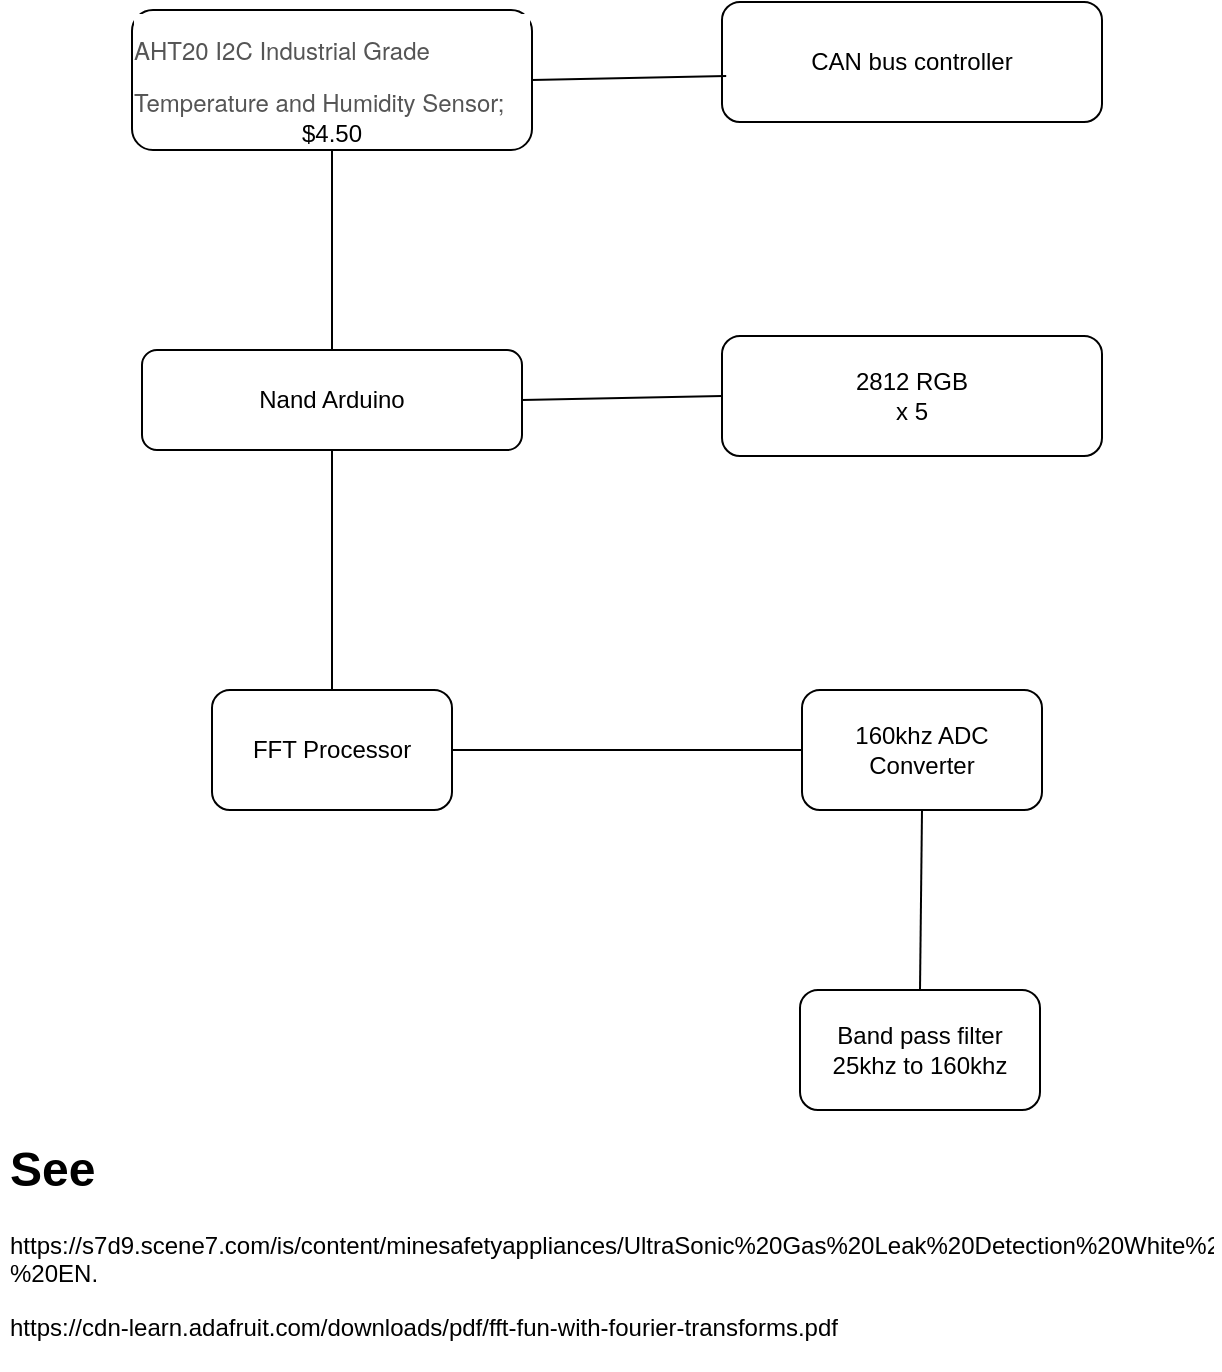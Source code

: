 <mxfile version="21.6.8" type="github">
  <diagram name="System Diagram" id="REXDehKOPjA3kCP1-Vr5">
    <mxGraphModel dx="1034" dy="525" grid="1" gridSize="10" guides="1" tooltips="1" connect="1" arrows="1" fold="1" page="1" pageScale="1" pageWidth="827" pageHeight="1169" math="0" shadow="0">
      <root>
        <mxCell id="0" />
        <mxCell id="1" parent="0" />
        <mxCell id="bLqRKyoKHCjXw3vhj1Xr-1" value="&lt;h1 style=&quot;box-sizing: border-box; margin: 0px; font-family: Montserrat, &amp;quot;Helvetica Neue&amp;quot;, Helvetica, Arial, sans-serif; font-weight: 400; line-height: 1.1; color: rgb(85, 85, 85); text-align: start; background-color: rgb(255, 255, 255);&quot; class=&quot;hidden-sm hidden-xs&quot;&gt;&lt;font style=&quot;font-size: 12px;&quot;&gt;AHT20 I2C Industrial Grade Temperature and Humidity Sensor;&lt;/font&gt;&lt;br&gt;&lt;/h1&gt;&lt;div&gt;&lt;font style=&quot;font-size: 12px;&quot;&gt;$4.50&lt;br&gt;&lt;/font&gt;&lt;/div&gt;" style="rounded=1;whiteSpace=wrap;html=1;" vertex="1" parent="1">
          <mxGeometry x="175" y="80" width="200" height="70" as="geometry" />
        </mxCell>
        <mxCell id="bLqRKyoKHCjXw3vhj1Xr-3" value="Nand Arduino" style="rounded=1;whiteSpace=wrap;html=1;" vertex="1" parent="1">
          <mxGeometry x="180" y="250" width="190" height="50" as="geometry" />
        </mxCell>
        <mxCell id="bLqRKyoKHCjXw3vhj1Xr-4" value="CAN bus controller" style="rounded=1;whiteSpace=wrap;html=1;" vertex="1" parent="1">
          <mxGeometry x="470" y="76" width="190" height="60" as="geometry" />
        </mxCell>
        <mxCell id="bLqRKyoKHCjXw3vhj1Xr-5" value="2812 RGB&lt;br&gt;x 5" style="rounded=1;whiteSpace=wrap;html=1;" vertex="1" parent="1">
          <mxGeometry x="470" y="243" width="190" height="60" as="geometry" />
        </mxCell>
        <mxCell id="bLqRKyoKHCjXw3vhj1Xr-6" value="FFT Processor" style="rounded=1;whiteSpace=wrap;html=1;" vertex="1" parent="1">
          <mxGeometry x="215" y="420" width="120" height="60" as="geometry" />
        </mxCell>
        <mxCell id="bLqRKyoKHCjXw3vhj1Xr-7" value="160khz ADC&lt;br&gt;Converter" style="rounded=1;whiteSpace=wrap;html=1;" vertex="1" parent="1">
          <mxGeometry x="510" y="420" width="120" height="60" as="geometry" />
        </mxCell>
        <mxCell id="bLqRKyoKHCjXw3vhj1Xr-8" value="Band pass filter&lt;br&gt;25khz to 160khz" style="rounded=1;whiteSpace=wrap;html=1;" vertex="1" parent="1">
          <mxGeometry x="509" y="570" width="120" height="60" as="geometry" />
        </mxCell>
        <mxCell id="bLqRKyoKHCjXw3vhj1Xr-10" value="&lt;h1&gt;See&lt;/h1&gt;&lt;p&gt;https://s7d9.scene7.com/is/content/minesafetyappliances/UltraSonic%20Gas%20Leak%20Detection%20White%20Paper%20-%20EN.&lt;/p&gt;&lt;p&gt;https://cdn-learn.adafruit.com/downloads/pdf/fft-fun-with-fourier-transforms.pdf&lt;br&gt;&lt;/p&gt;" style="text;html=1;strokeColor=none;fillColor=none;spacing=5;spacingTop=-20;whiteSpace=wrap;overflow=hidden;rounded=0;" vertex="1" parent="1">
          <mxGeometry x="109" y="640" width="610" height="120" as="geometry" />
        </mxCell>
        <mxCell id="bLqRKyoKHCjXw3vhj1Xr-11" value="" style="endArrow=none;html=1;rounded=0;exitX=1;exitY=0.5;exitDx=0;exitDy=0;entryX=0;entryY=0.5;entryDx=0;entryDy=0;" edge="1" parent="1" source="bLqRKyoKHCjXw3vhj1Xr-6" target="bLqRKyoKHCjXw3vhj1Xr-7">
          <mxGeometry width="50" height="50" relative="1" as="geometry">
            <mxPoint x="390" y="400" as="sourcePoint" />
            <mxPoint x="440" y="350" as="targetPoint" />
          </mxGeometry>
        </mxCell>
        <mxCell id="bLqRKyoKHCjXw3vhj1Xr-12" value="" style="endArrow=none;html=1;rounded=0;exitX=0.5;exitY=0;exitDx=0;exitDy=0;entryX=0.5;entryY=1;entryDx=0;entryDy=0;" edge="1" parent="1" source="bLqRKyoKHCjXw3vhj1Xr-8" target="bLqRKyoKHCjXw3vhj1Xr-7">
          <mxGeometry width="50" height="50" relative="1" as="geometry">
            <mxPoint x="390" y="400" as="sourcePoint" />
            <mxPoint x="440" y="350" as="targetPoint" />
          </mxGeometry>
        </mxCell>
        <mxCell id="bLqRKyoKHCjXw3vhj1Xr-13" value="" style="endArrow=none;html=1;rounded=0;entryX=0.5;entryY=1;entryDx=0;entryDy=0;exitX=0.5;exitY=0;exitDx=0;exitDy=0;" edge="1" parent="1" source="bLqRKyoKHCjXw3vhj1Xr-6" target="bLqRKyoKHCjXw3vhj1Xr-3">
          <mxGeometry width="50" height="50" relative="1" as="geometry">
            <mxPoint x="390" y="400" as="sourcePoint" />
            <mxPoint x="440" y="350" as="targetPoint" />
          </mxGeometry>
        </mxCell>
        <mxCell id="bLqRKyoKHCjXw3vhj1Xr-14" value="" style="endArrow=none;html=1;rounded=0;exitX=1;exitY=0.5;exitDx=0;exitDy=0;entryX=0;entryY=0.5;entryDx=0;entryDy=0;" edge="1" parent="1" source="bLqRKyoKHCjXw3vhj1Xr-3" target="bLqRKyoKHCjXw3vhj1Xr-5">
          <mxGeometry width="50" height="50" relative="1" as="geometry">
            <mxPoint x="400" y="350" as="sourcePoint" />
            <mxPoint x="450" y="300" as="targetPoint" />
          </mxGeometry>
        </mxCell>
        <mxCell id="bLqRKyoKHCjXw3vhj1Xr-16" value="" style="endArrow=none;html=1;rounded=0;exitX=0.5;exitY=0;exitDx=0;exitDy=0;entryX=0.5;entryY=1;entryDx=0;entryDy=0;" edge="1" parent="1" source="bLqRKyoKHCjXw3vhj1Xr-3" target="bLqRKyoKHCjXw3vhj1Xr-1">
          <mxGeometry width="50" height="50" relative="1" as="geometry">
            <mxPoint x="390" y="200" as="sourcePoint" />
            <mxPoint x="440" y="150" as="targetPoint" />
          </mxGeometry>
        </mxCell>
        <mxCell id="bLqRKyoKHCjXw3vhj1Xr-17" value="" style="endArrow=none;html=1;rounded=0;exitX=1;exitY=0.5;exitDx=0;exitDy=0;entryX=0.011;entryY=0.617;entryDx=0;entryDy=0;entryPerimeter=0;" edge="1" parent="1" source="bLqRKyoKHCjXw3vhj1Xr-1" target="bLqRKyoKHCjXw3vhj1Xr-4">
          <mxGeometry width="50" height="50" relative="1" as="geometry">
            <mxPoint x="430" y="210" as="sourcePoint" />
            <mxPoint x="480" y="160" as="targetPoint" />
          </mxGeometry>
        </mxCell>
      </root>
    </mxGraphModel>
  </diagram>
</mxfile>
